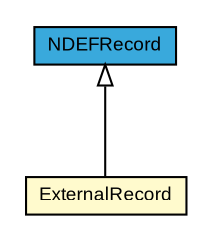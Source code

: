 #!/usr/local/bin/dot
#
# Class diagram 
# Generated by UMLGraph version R5_7_2-3-gee82a7 (http://www.umlgraph.org/)
#

digraph G {
	edge [fontname="arial",fontsize=10,labelfontname="arial",labelfontsize=10];
	node [fontname="arial",fontsize=10,shape=plaintext];
	nodesep=0.25;
	ranksep=0.5;
	// com.st.st25sdk.ndef.NDEFRecord
	c9432 [label=<<table title="com.st.st25sdk.ndef.NDEFRecord" border="0" cellborder="1" cellspacing="0" cellpadding="2" port="p" bgcolor="#39a9dc" href="./NDEFRecord.html">
		<tr><td><table border="0" cellspacing="0" cellpadding="1">
<tr><td align="center" balign="center"> NDEFRecord </td></tr>
		</table></td></tr>
		</table>>, URL="./NDEFRecord.html", fontname="arial", fontcolor="black", fontsize=9.0];
	// com.st.st25sdk.ndef.ExternalRecord
	c9436 [label=<<table title="com.st.st25sdk.ndef.ExternalRecord" border="0" cellborder="1" cellspacing="0" cellpadding="2" port="p" bgcolor="lemonChiffon" href="./ExternalRecord.html">
		<tr><td><table border="0" cellspacing="0" cellpadding="1">
<tr><td align="center" balign="center"> ExternalRecord </td></tr>
		</table></td></tr>
		</table>>, URL="./ExternalRecord.html", fontname="arial", fontcolor="black", fontsize=9.0];
	//com.st.st25sdk.ndef.ExternalRecord extends com.st.st25sdk.ndef.NDEFRecord
	c9432:p -> c9436:p [dir=back,arrowtail=empty];
}

